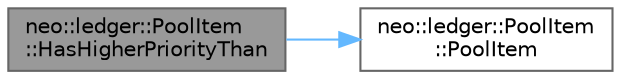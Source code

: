 digraph "neo::ledger::PoolItem::HasHigherPriorityThan"
{
 // LATEX_PDF_SIZE
  bgcolor="transparent";
  edge [fontname=Helvetica,fontsize=10,labelfontname=Helvetica,labelfontsize=10];
  node [fontname=Helvetica,fontsize=10,shape=box,height=0.2,width=0.4];
  rankdir="LR";
  Node1 [id="Node000001",label="neo::ledger::PoolItem\l::HasHigherPriorityThan",height=0.2,width=0.4,color="gray40", fillcolor="grey60", style="filled", fontcolor="black",tooltip="Checks if this item has higher priority than another."];
  Node1 -> Node2 [id="edge1_Node000001_Node000002",color="steelblue1",style="solid",tooltip=" "];
  Node2 [id="Node000002",label="neo::ledger::PoolItem\l::PoolItem",height=0.2,width=0.4,color="grey40", fillcolor="white", style="filled",URL="$classneo_1_1ledger_1_1_pool_item.html#a889731516273afa60bd2cfe15876613c",tooltip="Default constructor."];
}
